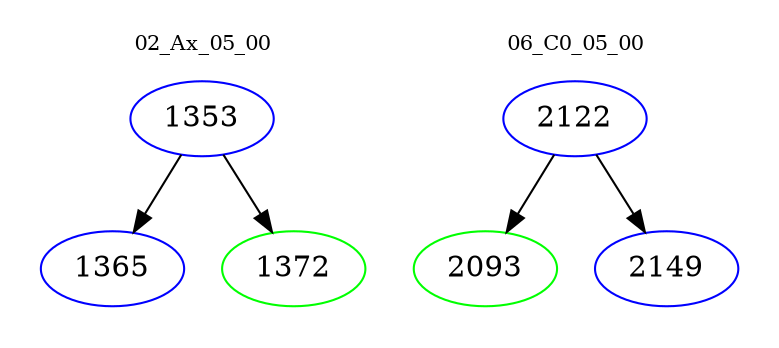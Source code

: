 digraph{
subgraph cluster_0 {
color = white
label = "02_Ax_05_00";
fontsize=10;
T0_1353 [label="1353", color="blue"]
T0_1353 -> T0_1365 [color="black"]
T0_1365 [label="1365", color="blue"]
T0_1353 -> T0_1372 [color="black"]
T0_1372 [label="1372", color="green"]
}
subgraph cluster_1 {
color = white
label = "06_C0_05_00";
fontsize=10;
T1_2122 [label="2122", color="blue"]
T1_2122 -> T1_2093 [color="black"]
T1_2093 [label="2093", color="green"]
T1_2122 -> T1_2149 [color="black"]
T1_2149 [label="2149", color="blue"]
}
}
